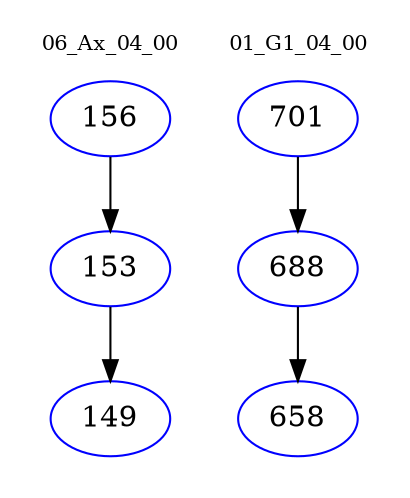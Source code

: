 digraph{
subgraph cluster_0 {
color = white
label = "06_Ax_04_00";
fontsize=10;
T0_156 [label="156", color="blue"]
T0_156 -> T0_153 [color="black"]
T0_153 [label="153", color="blue"]
T0_153 -> T0_149 [color="black"]
T0_149 [label="149", color="blue"]
}
subgraph cluster_1 {
color = white
label = "01_G1_04_00";
fontsize=10;
T1_701 [label="701", color="blue"]
T1_701 -> T1_688 [color="black"]
T1_688 [label="688", color="blue"]
T1_688 -> T1_658 [color="black"]
T1_658 [label="658", color="blue"]
}
}
